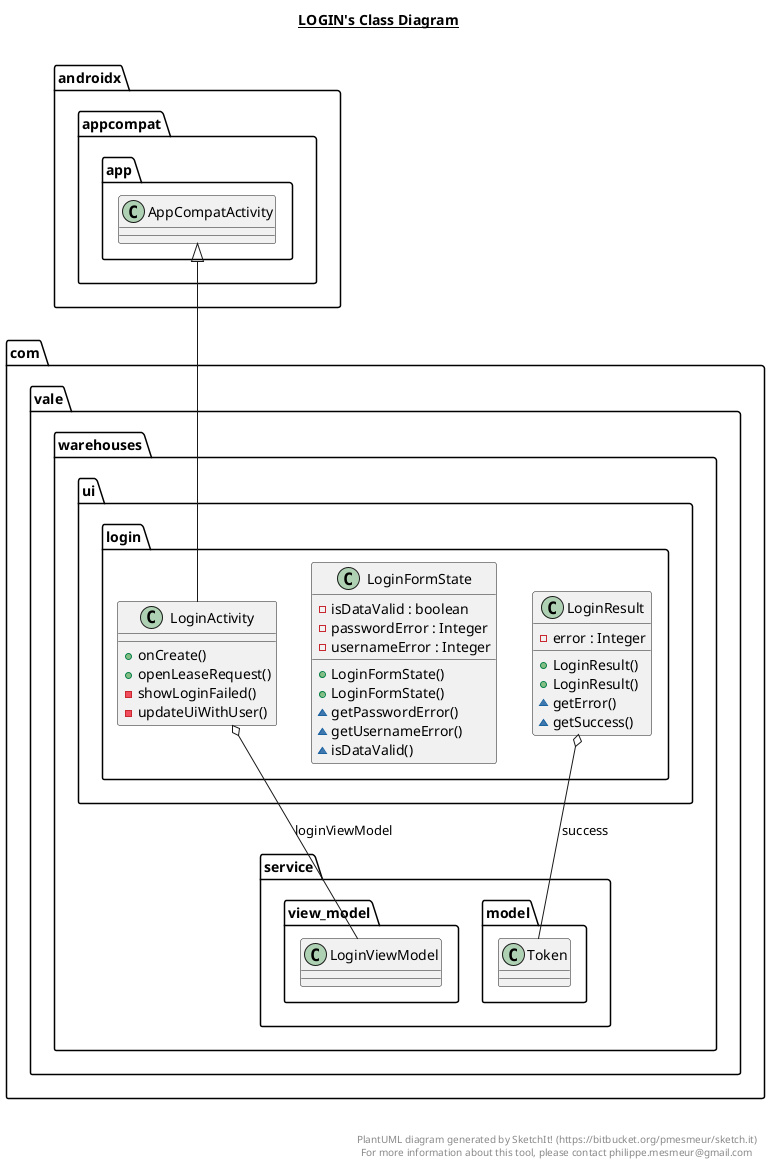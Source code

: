 @startuml

title __LOGIN's Class Diagram__\n

  namespace com.vale.warehouses {
    namespace ui.login {
      class com.vale.warehouses.ui.login.LoginActivity {
          + onCreate()
          + openLeaseRequest()
          - showLoginFailed()
          - updateUiWithUser()
      }
    }
  }
  

  namespace com.vale.warehouses {
    namespace ui.login {
      class com.vale.warehouses.ui.login.LoginFormState {
          - isDataValid : boolean
          - passwordError : Integer
          - usernameError : Integer
          + LoginFormState()
          + LoginFormState()
          ~ getPasswordError()
          ~ getUsernameError()
          ~ isDataValid()
      }
    }
  }
  

  namespace com.vale.warehouses {
    namespace ui.login {
      class com.vale.warehouses.ui.login.LoginResult {
          - error : Integer
          + LoginResult()
          + LoginResult()
          ~ getError()
          ~ getSuccess()
      }
    }
  }
  

  com.vale.warehouses.ui.login.LoginActivity -up-|> androidx.appcompat.app.AppCompatActivity
  com.vale.warehouses.ui.login.LoginActivity o-- com.vale.warehouses.service.view_model.LoginViewModel : loginViewModel
  com.vale.warehouses.ui.login.LoginResult o-- com.vale.warehouses.service.model.Token : success


right footer


PlantUML diagram generated by SketchIt! (https://bitbucket.org/pmesmeur/sketch.it)
For more information about this tool, please contact philippe.mesmeur@gmail.com
endfooter

@enduml
